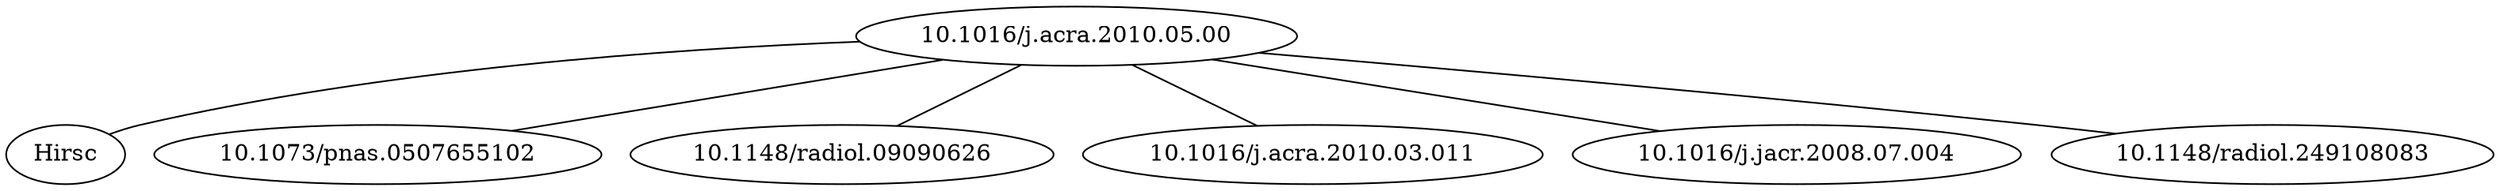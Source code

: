 strict graph mind_map131 {
	"10.1016/j.acra.2010.05.00" -- Hirsc
	"10.1016/j.acra.2010.05.00" -- "10.1073/pnas.0507655102"
	"10.1016/j.acra.2010.05.00" -- "10.1148/radiol.09090626"
	"10.1016/j.acra.2010.05.00" -- "10.1016/j.acra.2010.03.011"
	"10.1016/j.acra.2010.05.00" -- "10.1016/j.jacr.2008.07.004"
	"10.1016/j.acra.2010.05.00" -- "10.1148/radiol.249108083"
}
